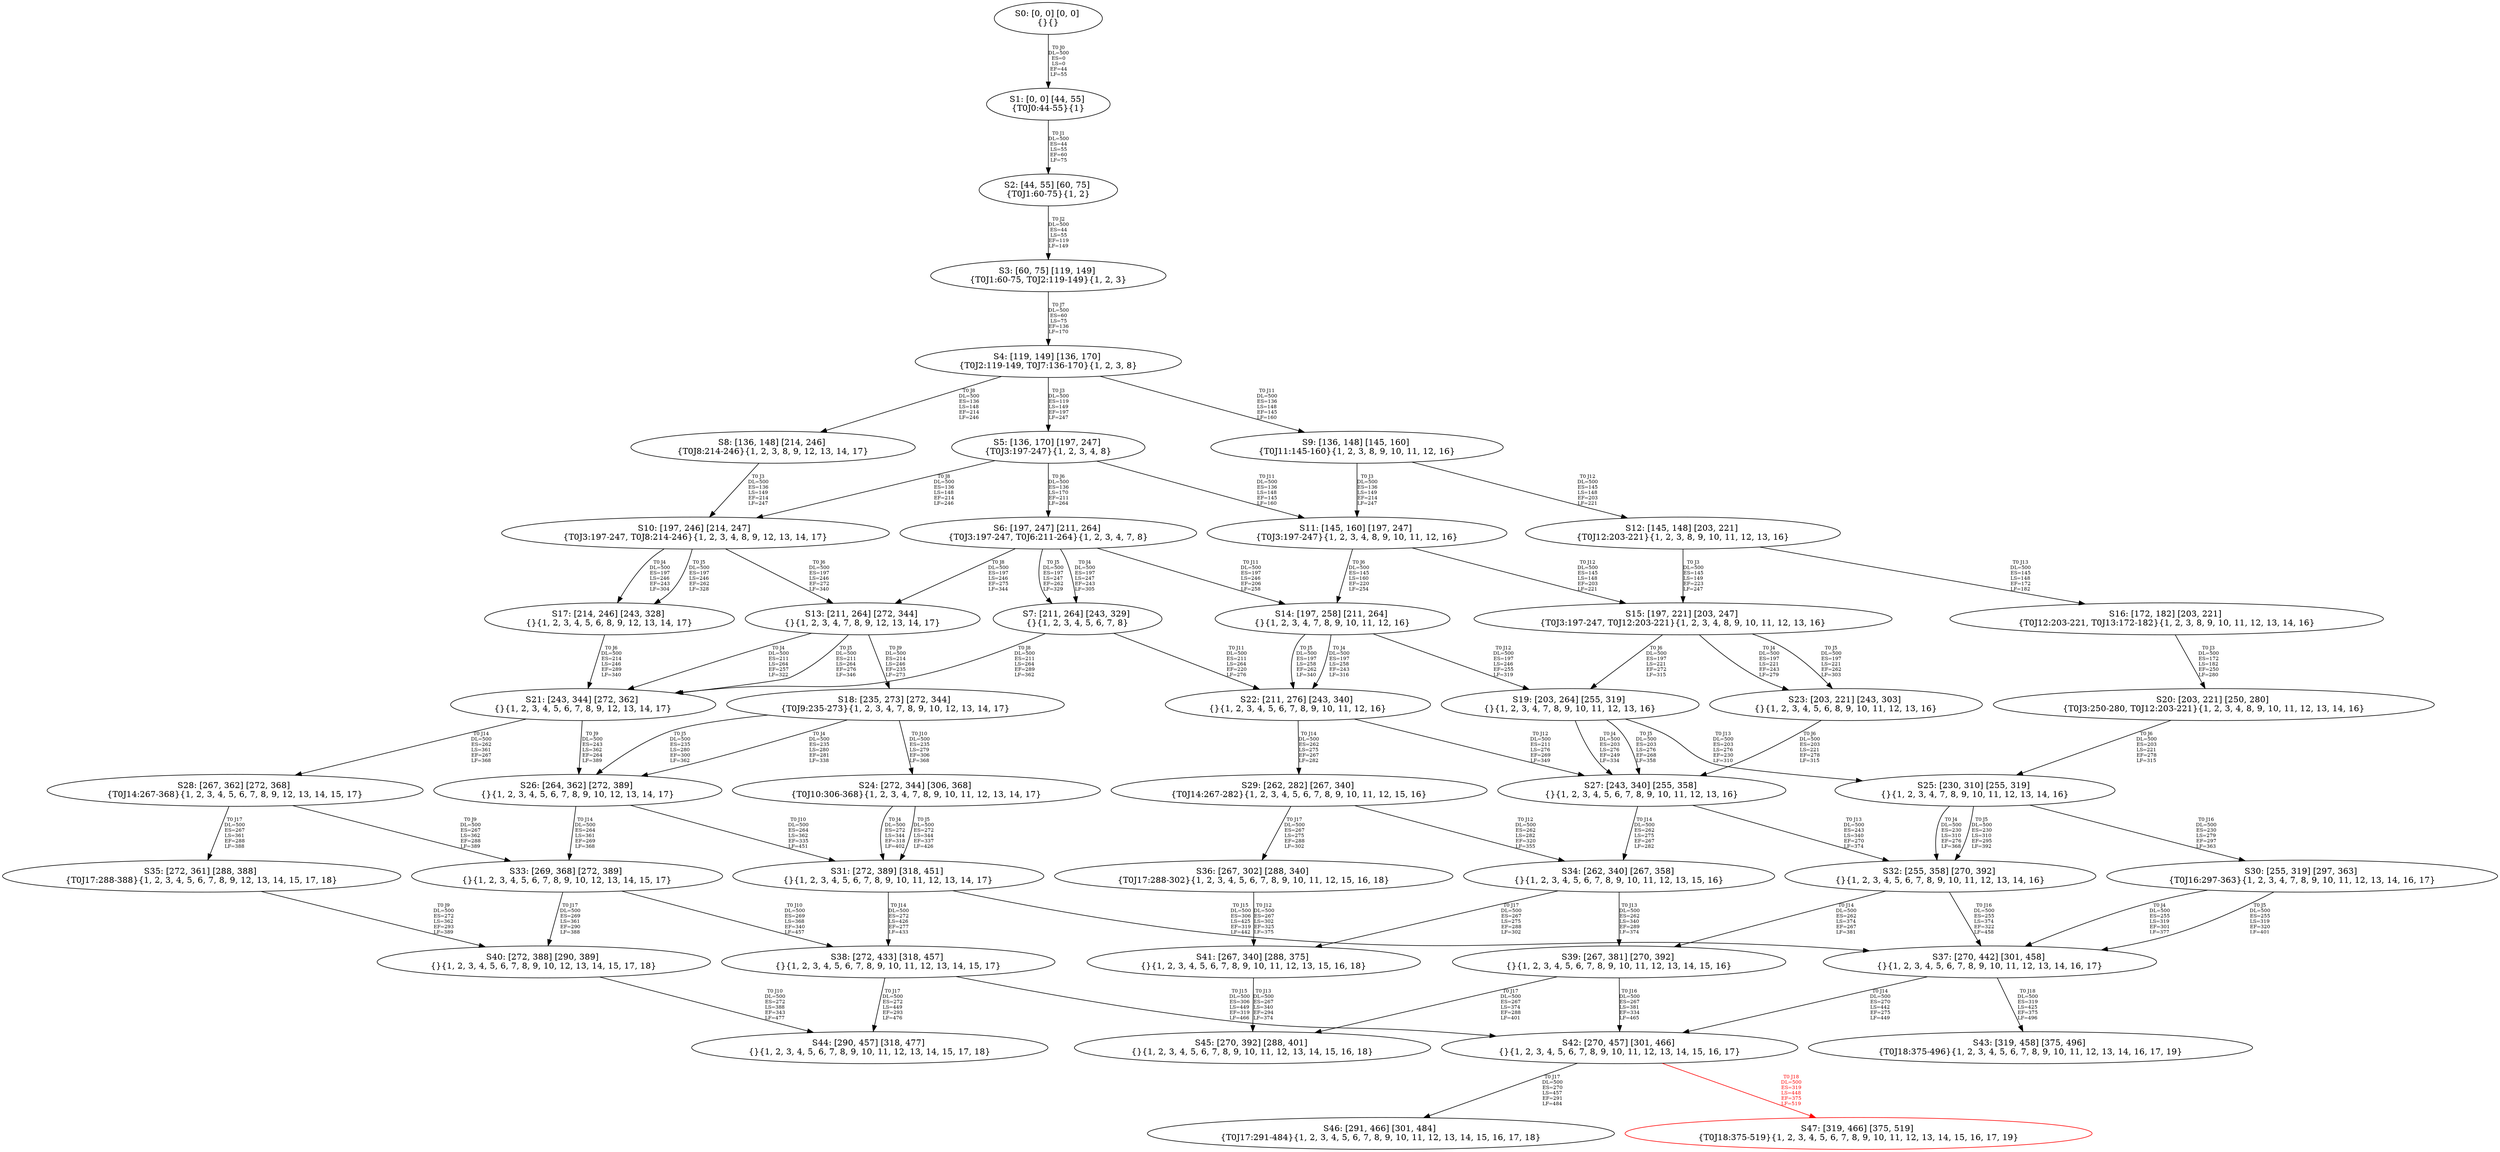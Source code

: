 digraph {
	S0[label="S0: [0, 0] [0, 0] \n{}{}"];
	S1[label="S1: [0, 0] [44, 55] \n{T0J0:44-55}{1}"];
	S2[label="S2: [44, 55] [60, 75] \n{T0J1:60-75}{1, 2}"];
	S3[label="S3: [60, 75] [119, 149] \n{T0J1:60-75, T0J2:119-149}{1, 2, 3}"];
	S4[label="S4: [119, 149] [136, 170] \n{T0J2:119-149, T0J7:136-170}{1, 2, 3, 8}"];
	S5[label="S5: [136, 170] [197, 247] \n{T0J3:197-247}{1, 2, 3, 4, 8}"];
	S6[label="S6: [197, 247] [211, 264] \n{T0J3:197-247, T0J6:211-264}{1, 2, 3, 4, 7, 8}"];
	S7[label="S7: [211, 264] [243, 329] \n{}{1, 2, 3, 4, 5, 6, 7, 8}"];
	S8[label="S8: [136, 148] [214, 246] \n{T0J8:214-246}{1, 2, 3, 8, 9, 12, 13, 14, 17}"];
	S9[label="S9: [136, 148] [145, 160] \n{T0J11:145-160}{1, 2, 3, 8, 9, 10, 11, 12, 16}"];
	S10[label="S10: [197, 246] [214, 247] \n{T0J3:197-247, T0J8:214-246}{1, 2, 3, 4, 8, 9, 12, 13, 14, 17}"];
	S11[label="S11: [145, 160] [197, 247] \n{T0J3:197-247}{1, 2, 3, 4, 8, 9, 10, 11, 12, 16}"];
	S12[label="S12: [145, 148] [203, 221] \n{T0J12:203-221}{1, 2, 3, 8, 9, 10, 11, 12, 13, 16}"];
	S13[label="S13: [211, 264] [272, 344] \n{}{1, 2, 3, 4, 7, 8, 9, 12, 13, 14, 17}"];
	S14[label="S14: [197, 258] [211, 264] \n{}{1, 2, 3, 4, 7, 8, 9, 10, 11, 12, 16}"];
	S15[label="S15: [197, 221] [203, 247] \n{T0J3:197-247, T0J12:203-221}{1, 2, 3, 4, 8, 9, 10, 11, 12, 13, 16}"];
	S16[label="S16: [172, 182] [203, 221] \n{T0J12:203-221, T0J13:172-182}{1, 2, 3, 8, 9, 10, 11, 12, 13, 14, 16}"];
	S17[label="S17: [214, 246] [243, 328] \n{}{1, 2, 3, 4, 5, 6, 8, 9, 12, 13, 14, 17}"];
	S18[label="S18: [235, 273] [272, 344] \n{T0J9:235-273}{1, 2, 3, 4, 7, 8, 9, 10, 12, 13, 14, 17}"];
	S19[label="S19: [203, 264] [255, 319] \n{}{1, 2, 3, 4, 7, 8, 9, 10, 11, 12, 13, 16}"];
	S20[label="S20: [203, 221] [250, 280] \n{T0J3:250-280, T0J12:203-221}{1, 2, 3, 4, 8, 9, 10, 11, 12, 13, 14, 16}"];
	S21[label="S21: [243, 344] [272, 362] \n{}{1, 2, 3, 4, 5, 6, 7, 8, 9, 12, 13, 14, 17}"];
	S22[label="S22: [211, 276] [243, 340] \n{}{1, 2, 3, 4, 5, 6, 7, 8, 9, 10, 11, 12, 16}"];
	S23[label="S23: [203, 221] [243, 303] \n{}{1, 2, 3, 4, 5, 6, 8, 9, 10, 11, 12, 13, 16}"];
	S24[label="S24: [272, 344] [306, 368] \n{T0J10:306-368}{1, 2, 3, 4, 7, 8, 9, 10, 11, 12, 13, 14, 17}"];
	S25[label="S25: [230, 310] [255, 319] \n{}{1, 2, 3, 4, 7, 8, 9, 10, 11, 12, 13, 14, 16}"];
	S26[label="S26: [264, 362] [272, 389] \n{}{1, 2, 3, 4, 5, 6, 7, 8, 9, 10, 12, 13, 14, 17}"];
	S27[label="S27: [243, 340] [255, 358] \n{}{1, 2, 3, 4, 5, 6, 7, 8, 9, 10, 11, 12, 13, 16}"];
	S28[label="S28: [267, 362] [272, 368] \n{T0J14:267-368}{1, 2, 3, 4, 5, 6, 7, 8, 9, 12, 13, 14, 15, 17}"];
	S29[label="S29: [262, 282] [267, 340] \n{T0J14:267-282}{1, 2, 3, 4, 5, 6, 7, 8, 9, 10, 11, 12, 15, 16}"];
	S30[label="S30: [255, 319] [297, 363] \n{T0J16:297-363}{1, 2, 3, 4, 7, 8, 9, 10, 11, 12, 13, 14, 16, 17}"];
	S31[label="S31: [272, 389] [318, 451] \n{}{1, 2, 3, 4, 5, 6, 7, 8, 9, 10, 11, 12, 13, 14, 17}"];
	S32[label="S32: [255, 358] [270, 392] \n{}{1, 2, 3, 4, 5, 6, 7, 8, 9, 10, 11, 12, 13, 14, 16}"];
	S33[label="S33: [269, 368] [272, 389] \n{}{1, 2, 3, 4, 5, 6, 7, 8, 9, 10, 12, 13, 14, 15, 17}"];
	S34[label="S34: [262, 340] [267, 358] \n{}{1, 2, 3, 4, 5, 6, 7, 8, 9, 10, 11, 12, 13, 15, 16}"];
	S35[label="S35: [272, 361] [288, 388] \n{T0J17:288-388}{1, 2, 3, 4, 5, 6, 7, 8, 9, 12, 13, 14, 15, 17, 18}"];
	S36[label="S36: [267, 302] [288, 340] \n{T0J17:288-302}{1, 2, 3, 4, 5, 6, 7, 8, 9, 10, 11, 12, 15, 16, 18}"];
	S37[label="S37: [270, 442] [301, 458] \n{}{1, 2, 3, 4, 5, 6, 7, 8, 9, 10, 11, 12, 13, 14, 16, 17}"];
	S38[label="S38: [272, 433] [318, 457] \n{}{1, 2, 3, 4, 5, 6, 7, 8, 9, 10, 11, 12, 13, 14, 15, 17}"];
	S39[label="S39: [267, 381] [270, 392] \n{}{1, 2, 3, 4, 5, 6, 7, 8, 9, 10, 11, 12, 13, 14, 15, 16}"];
	S40[label="S40: [272, 388] [290, 389] \n{}{1, 2, 3, 4, 5, 6, 7, 8, 9, 10, 12, 13, 14, 15, 17, 18}"];
	S41[label="S41: [267, 340] [288, 375] \n{}{1, 2, 3, 4, 5, 6, 7, 8, 9, 10, 11, 12, 13, 15, 16, 18}"];
	S42[label="S42: [270, 457] [301, 466] \n{}{1, 2, 3, 4, 5, 6, 7, 8, 9, 10, 11, 12, 13, 14, 15, 16, 17}"];
	S43[label="S43: [319, 458] [375, 496] \n{T0J18:375-496}{1, 2, 3, 4, 5, 6, 7, 8, 9, 10, 11, 12, 13, 14, 16, 17, 19}"];
	S44[label="S44: [290, 457] [318, 477] \n{}{1, 2, 3, 4, 5, 6, 7, 8, 9, 10, 11, 12, 13, 14, 15, 17, 18}"];
	S45[label="S45: [270, 392] [288, 401] \n{}{1, 2, 3, 4, 5, 6, 7, 8, 9, 10, 11, 12, 13, 14, 15, 16, 18}"];
	S46[label="S46: [291, 466] [301, 484] \n{T0J17:291-484}{1, 2, 3, 4, 5, 6, 7, 8, 9, 10, 11, 12, 13, 14, 15, 16, 17, 18}"];
	S47[label="S47: [319, 466] [375, 519] \n{T0J18:375-519}{1, 2, 3, 4, 5, 6, 7, 8, 9, 10, 11, 12, 13, 14, 15, 16, 17, 19}"];
	S0 -> S1[label="T0 J0\nDL=500\nES=0\nLS=0\nEF=44\nLF=55",fontsize=8];
	S1 -> S2[label="T0 J1\nDL=500\nES=44\nLS=55\nEF=60\nLF=75",fontsize=8];
	S2 -> S3[label="T0 J2\nDL=500\nES=44\nLS=55\nEF=119\nLF=149",fontsize=8];
	S3 -> S4[label="T0 J7\nDL=500\nES=60\nLS=75\nEF=136\nLF=170",fontsize=8];
	S4 -> S5[label="T0 J3\nDL=500\nES=119\nLS=149\nEF=197\nLF=247",fontsize=8];
	S4 -> S8[label="T0 J8\nDL=500\nES=136\nLS=148\nEF=214\nLF=246",fontsize=8];
	S4 -> S9[label="T0 J11\nDL=500\nES=136\nLS=148\nEF=145\nLF=160",fontsize=8];
	S5 -> S6[label="T0 J6\nDL=500\nES=136\nLS=170\nEF=211\nLF=264",fontsize=8];
	S5 -> S10[label="T0 J8\nDL=500\nES=136\nLS=148\nEF=214\nLF=246",fontsize=8];
	S5 -> S11[label="T0 J11\nDL=500\nES=136\nLS=148\nEF=145\nLF=160",fontsize=8];
	S6 -> S7[label="T0 J4\nDL=500\nES=197\nLS=247\nEF=243\nLF=305",fontsize=8];
	S6 -> S7[label="T0 J5\nDL=500\nES=197\nLS=247\nEF=262\nLF=329",fontsize=8];
	S6 -> S13[label="T0 J8\nDL=500\nES=197\nLS=246\nEF=275\nLF=344",fontsize=8];
	S6 -> S14[label="T0 J11\nDL=500\nES=197\nLS=246\nEF=206\nLF=258",fontsize=8];
	S7 -> S21[label="T0 J8\nDL=500\nES=211\nLS=264\nEF=289\nLF=362",fontsize=8];
	S7 -> S22[label="T0 J11\nDL=500\nES=211\nLS=264\nEF=220\nLF=276",fontsize=8];
	S8 -> S10[label="T0 J3\nDL=500\nES=136\nLS=149\nEF=214\nLF=247",fontsize=8];
	S9 -> S11[label="T0 J3\nDL=500\nES=136\nLS=149\nEF=214\nLF=247",fontsize=8];
	S9 -> S12[label="T0 J12\nDL=500\nES=145\nLS=148\nEF=203\nLF=221",fontsize=8];
	S10 -> S17[label="T0 J4\nDL=500\nES=197\nLS=246\nEF=243\nLF=304",fontsize=8];
	S10 -> S17[label="T0 J5\nDL=500\nES=197\nLS=246\nEF=262\nLF=328",fontsize=8];
	S10 -> S13[label="T0 J6\nDL=500\nES=197\nLS=246\nEF=272\nLF=340",fontsize=8];
	S11 -> S14[label="T0 J6\nDL=500\nES=145\nLS=160\nEF=220\nLF=254",fontsize=8];
	S11 -> S15[label="T0 J12\nDL=500\nES=145\nLS=148\nEF=203\nLF=221",fontsize=8];
	S12 -> S15[label="T0 J3\nDL=500\nES=145\nLS=149\nEF=223\nLF=247",fontsize=8];
	S12 -> S16[label="T0 J13\nDL=500\nES=145\nLS=148\nEF=172\nLF=182",fontsize=8];
	S13 -> S21[label="T0 J4\nDL=500\nES=211\nLS=264\nEF=257\nLF=322",fontsize=8];
	S13 -> S21[label="T0 J5\nDL=500\nES=211\nLS=264\nEF=276\nLF=346",fontsize=8];
	S13 -> S18[label="T0 J9\nDL=500\nES=214\nLS=246\nEF=235\nLF=273",fontsize=8];
	S14 -> S22[label="T0 J4\nDL=500\nES=197\nLS=258\nEF=243\nLF=316",fontsize=8];
	S14 -> S22[label="T0 J5\nDL=500\nES=197\nLS=258\nEF=262\nLF=340",fontsize=8];
	S14 -> S19[label="T0 J12\nDL=500\nES=197\nLS=246\nEF=255\nLF=319",fontsize=8];
	S15 -> S23[label="T0 J4\nDL=500\nES=197\nLS=221\nEF=243\nLF=279",fontsize=8];
	S15 -> S23[label="T0 J5\nDL=500\nES=197\nLS=221\nEF=262\nLF=303",fontsize=8];
	S15 -> S19[label="T0 J6\nDL=500\nES=197\nLS=221\nEF=272\nLF=315",fontsize=8];
	S16 -> S20[label="T0 J3\nDL=500\nES=172\nLS=182\nEF=250\nLF=280",fontsize=8];
	S17 -> S21[label="T0 J6\nDL=500\nES=214\nLS=246\nEF=289\nLF=340",fontsize=8];
	S18 -> S26[label="T0 J4\nDL=500\nES=235\nLS=280\nEF=281\nLF=338",fontsize=8];
	S18 -> S26[label="T0 J5\nDL=500\nES=235\nLS=280\nEF=300\nLF=362",fontsize=8];
	S18 -> S24[label="T0 J10\nDL=500\nES=235\nLS=279\nEF=306\nLF=368",fontsize=8];
	S19 -> S27[label="T0 J4\nDL=500\nES=203\nLS=276\nEF=249\nLF=334",fontsize=8];
	S19 -> S27[label="T0 J5\nDL=500\nES=203\nLS=276\nEF=268\nLF=358",fontsize=8];
	S19 -> S25[label="T0 J13\nDL=500\nES=203\nLS=276\nEF=230\nLF=310",fontsize=8];
	S20 -> S25[label="T0 J6\nDL=500\nES=203\nLS=221\nEF=278\nLF=315",fontsize=8];
	S21 -> S26[label="T0 J9\nDL=500\nES=243\nLS=362\nEF=264\nLF=389",fontsize=8];
	S21 -> S28[label="T0 J14\nDL=500\nES=262\nLS=361\nEF=267\nLF=368",fontsize=8];
	S22 -> S27[label="T0 J12\nDL=500\nES=211\nLS=276\nEF=269\nLF=349",fontsize=8];
	S22 -> S29[label="T0 J14\nDL=500\nES=262\nLS=275\nEF=267\nLF=282",fontsize=8];
	S23 -> S27[label="T0 J6\nDL=500\nES=203\nLS=221\nEF=278\nLF=315",fontsize=8];
	S24 -> S31[label="T0 J4\nDL=500\nES=272\nLS=344\nEF=318\nLF=402",fontsize=8];
	S24 -> S31[label="T0 J5\nDL=500\nES=272\nLS=344\nEF=337\nLF=426",fontsize=8];
	S25 -> S32[label="T0 J4\nDL=500\nES=230\nLS=310\nEF=276\nLF=368",fontsize=8];
	S25 -> S32[label="T0 J5\nDL=500\nES=230\nLS=310\nEF=295\nLF=392",fontsize=8];
	S25 -> S30[label="T0 J16\nDL=500\nES=230\nLS=279\nEF=297\nLF=363",fontsize=8];
	S26 -> S31[label="T0 J10\nDL=500\nES=264\nLS=362\nEF=335\nLF=451",fontsize=8];
	S26 -> S33[label="T0 J14\nDL=500\nES=264\nLS=361\nEF=269\nLF=368",fontsize=8];
	S27 -> S32[label="T0 J13\nDL=500\nES=243\nLS=340\nEF=270\nLF=374",fontsize=8];
	S27 -> S34[label="T0 J14\nDL=500\nES=262\nLS=275\nEF=267\nLF=282",fontsize=8];
	S28 -> S33[label="T0 J9\nDL=500\nES=267\nLS=362\nEF=288\nLF=389",fontsize=8];
	S28 -> S35[label="T0 J17\nDL=500\nES=267\nLS=361\nEF=288\nLF=388",fontsize=8];
	S29 -> S34[label="T0 J12\nDL=500\nES=262\nLS=282\nEF=320\nLF=355",fontsize=8];
	S29 -> S36[label="T0 J17\nDL=500\nES=267\nLS=275\nEF=288\nLF=302",fontsize=8];
	S30 -> S37[label="T0 J4\nDL=500\nES=255\nLS=319\nEF=301\nLF=377",fontsize=8];
	S30 -> S37[label="T0 J5\nDL=500\nES=255\nLS=319\nEF=320\nLF=401",fontsize=8];
	S31 -> S38[label="T0 J14\nDL=500\nES=272\nLS=426\nEF=277\nLF=433",fontsize=8];
	S31 -> S37[label="T0 J15\nDL=500\nES=306\nLS=425\nEF=319\nLF=442",fontsize=8];
	S32 -> S39[label="T0 J14\nDL=500\nES=262\nLS=374\nEF=267\nLF=381",fontsize=8];
	S32 -> S37[label="T0 J16\nDL=500\nES=255\nLS=374\nEF=322\nLF=458",fontsize=8];
	S33 -> S38[label="T0 J10\nDL=500\nES=269\nLS=368\nEF=340\nLF=457",fontsize=8];
	S33 -> S40[label="T0 J17\nDL=500\nES=269\nLS=361\nEF=290\nLF=388",fontsize=8];
	S34 -> S39[label="T0 J13\nDL=500\nES=262\nLS=340\nEF=289\nLF=374",fontsize=8];
	S34 -> S41[label="T0 J17\nDL=500\nES=267\nLS=275\nEF=288\nLF=302",fontsize=8];
	S35 -> S40[label="T0 J9\nDL=500\nES=272\nLS=362\nEF=293\nLF=389",fontsize=8];
	S36 -> S41[label="T0 J12\nDL=500\nES=267\nLS=302\nEF=325\nLF=375",fontsize=8];
	S37 -> S42[label="T0 J14\nDL=500\nES=270\nLS=442\nEF=275\nLF=449",fontsize=8];
	S37 -> S43[label="T0 J18\nDL=500\nES=319\nLS=425\nEF=375\nLF=496",fontsize=8];
	S38 -> S42[label="T0 J15\nDL=500\nES=306\nLS=449\nEF=319\nLF=466",fontsize=8];
	S38 -> S44[label="T0 J17\nDL=500\nES=272\nLS=449\nEF=293\nLF=476",fontsize=8];
	S39 -> S42[label="T0 J16\nDL=500\nES=267\nLS=381\nEF=334\nLF=465",fontsize=8];
	S39 -> S45[label="T0 J17\nDL=500\nES=267\nLS=374\nEF=288\nLF=401",fontsize=8];
	S40 -> S44[label="T0 J10\nDL=500\nES=272\nLS=388\nEF=343\nLF=477",fontsize=8];
	S41 -> S45[label="T0 J13\nDL=500\nES=267\nLS=340\nEF=294\nLF=374",fontsize=8];
	S42 -> S46[label="T0 J17\nDL=500\nES=270\nLS=457\nEF=291\nLF=484",fontsize=8];
	S42 -> S47[label="T0 J18\nDL=500\nES=319\nLS=448\nEF=375\nLF=519",color=Red,fontcolor=Red,fontsize=8];
S47[color=Red];
}
